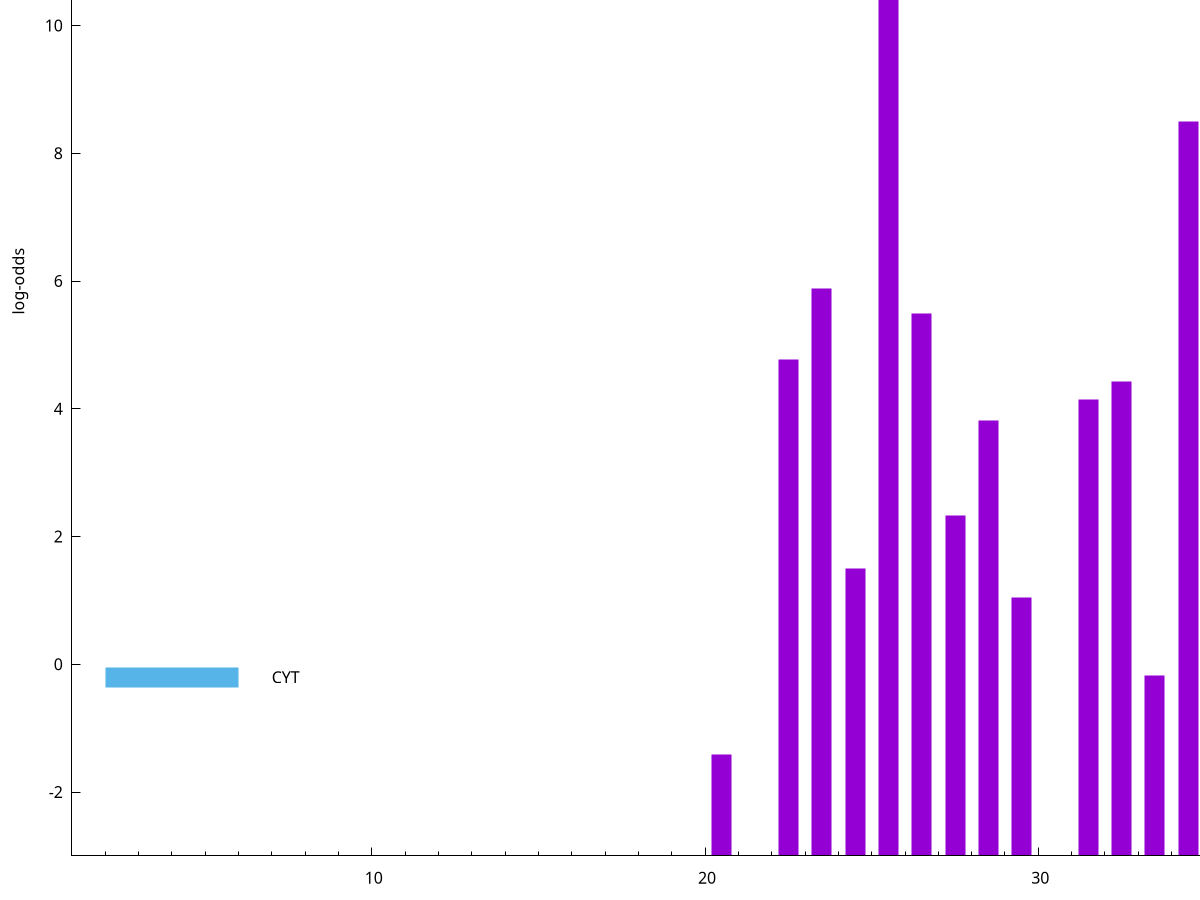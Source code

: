 set title "LipoP predictions for SRR4017929.gff"
set size 2., 1.4
set xrange [1:70] 
set mxtics 10
set yrange [-3:15]
set y2range [0:18]
set ylabel "log-odds"
set term postscript eps color solid "Helvetica" 30
set output "SRR4017929.gff64.eps"
set arrow from 2,13.6508 to 6,13.6508 nohead lt 4 lw 20
set label "TMH" at 7,13.6508
set arrow from 2,11.112 to 6,11.112 nohead lt 1 lw 20
set label "SpI" at 7,11.112
set arrow from 2,-0.200913 to 6,-0.200913 nohead lt 3 lw 20
set label "CYT" at 7,-0.200913
set arrow from 2,13.6508 to 6,13.6508 nohead lt 4 lw 20
set label "TMH" at 7,13.6508
# NOTE: The scores below are the log-odds scores with the threshold
# NOTE: subtracted (a hack to make gnuplot make the histogram all
# NOTE: look nice).
plot "-" axes x1y2 title "" with impulses lt 1 lw 20
25.500000 13.403600
34.500000 11.499260
43.500000 10.430930
23.500000 8.877930
26.500000 8.494640
46.500000 8.180460
22.500000 7.770110
44.500000 7.586020
32.500000 7.426960
49.500000 7.156070
31.500000 7.151320
35.500000 6.967460
28.500000 6.817470
41.500000 6.607870
40.500000 6.409450
27.500000 5.335170
37.500000 5.334790
24.500000 4.493770
47.500000 4.316910
29.500000 4.052470
36.500000 3.186224
38.500000 2.921297
33.500000 2.818866
58.500000 2.486055
42.500000 1.887580
50.500000 1.789230
20.500000 1.589940
52.500000 0.689320
45.500000 0.265250
e
exit
